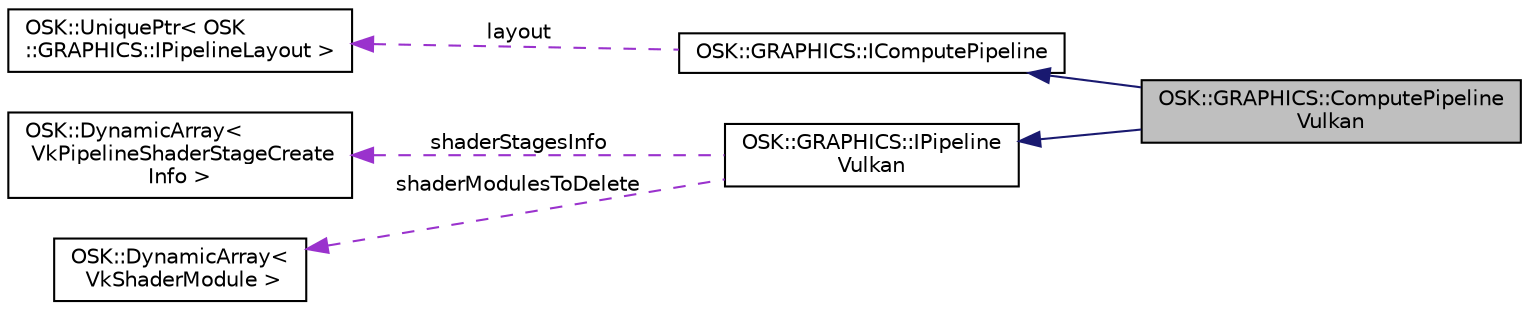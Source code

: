 digraph "OSK::GRAPHICS::ComputePipelineVulkan"
{
 // LATEX_PDF_SIZE
  edge [fontname="Helvetica",fontsize="10",labelfontname="Helvetica",labelfontsize="10"];
  node [fontname="Helvetica",fontsize="10",shape=record];
  rankdir="LR";
  Node1 [label="OSK::GRAPHICS::ComputePipeline\lVulkan",height=0.2,width=0.4,color="black", fillcolor="grey75", style="filled", fontcolor="black",tooltip=" "];
  Node2 -> Node1 [dir="back",color="midnightblue",fontsize="10",style="solid"];
  Node2 [label="OSK::GRAPHICS::IComputePipeline",height=0.2,width=0.4,color="black", fillcolor="white", style="filled",URL="$class_o_s_k_1_1_g_r_a_p_h_i_c_s_1_1_i_compute_pipeline.html",tooltip=" "];
  Node3 -> Node2 [dir="back",color="darkorchid3",fontsize="10",style="dashed",label=" layout" ];
  Node3 [label="OSK::UniquePtr\< OSK\l::GRAPHICS::IPipelineLayout \>",height=0.2,width=0.4,color="black", fillcolor="white", style="filled",URL="$class_o_s_k_1_1_unique_ptr.html",tooltip=" "];
  Node4 -> Node1 [dir="back",color="midnightblue",fontsize="10",style="solid"];
  Node4 [label="OSK::GRAPHICS::IPipeline\lVulkan",height=0.2,width=0.4,color="black", fillcolor="white", style="filled",URL="$class_o_s_k_1_1_g_r_a_p_h_i_c_s_1_1_i_pipeline_vulkan.html",tooltip="Clase base para todos los pipelines de Vulkan."];
  Node5 -> Node4 [dir="back",color="darkorchid3",fontsize="10",style="dashed",label=" shaderStagesInfo" ];
  Node5 [label="OSK::DynamicArray\<\l VkPipelineShaderStageCreate\lInfo \>",height=0.2,width=0.4,color="black", fillcolor="white", style="filled",URL="$class_o_s_k_1_1_dynamic_array.html",tooltip=" "];
  Node6 -> Node4 [dir="back",color="darkorchid3",fontsize="10",style="dashed",label=" shaderModulesToDelete" ];
  Node6 [label="OSK::DynamicArray\<\l VkShaderModule \>",height=0.2,width=0.4,color="black", fillcolor="white", style="filled",URL="$class_o_s_k_1_1_dynamic_array.html",tooltip=" "];
}
